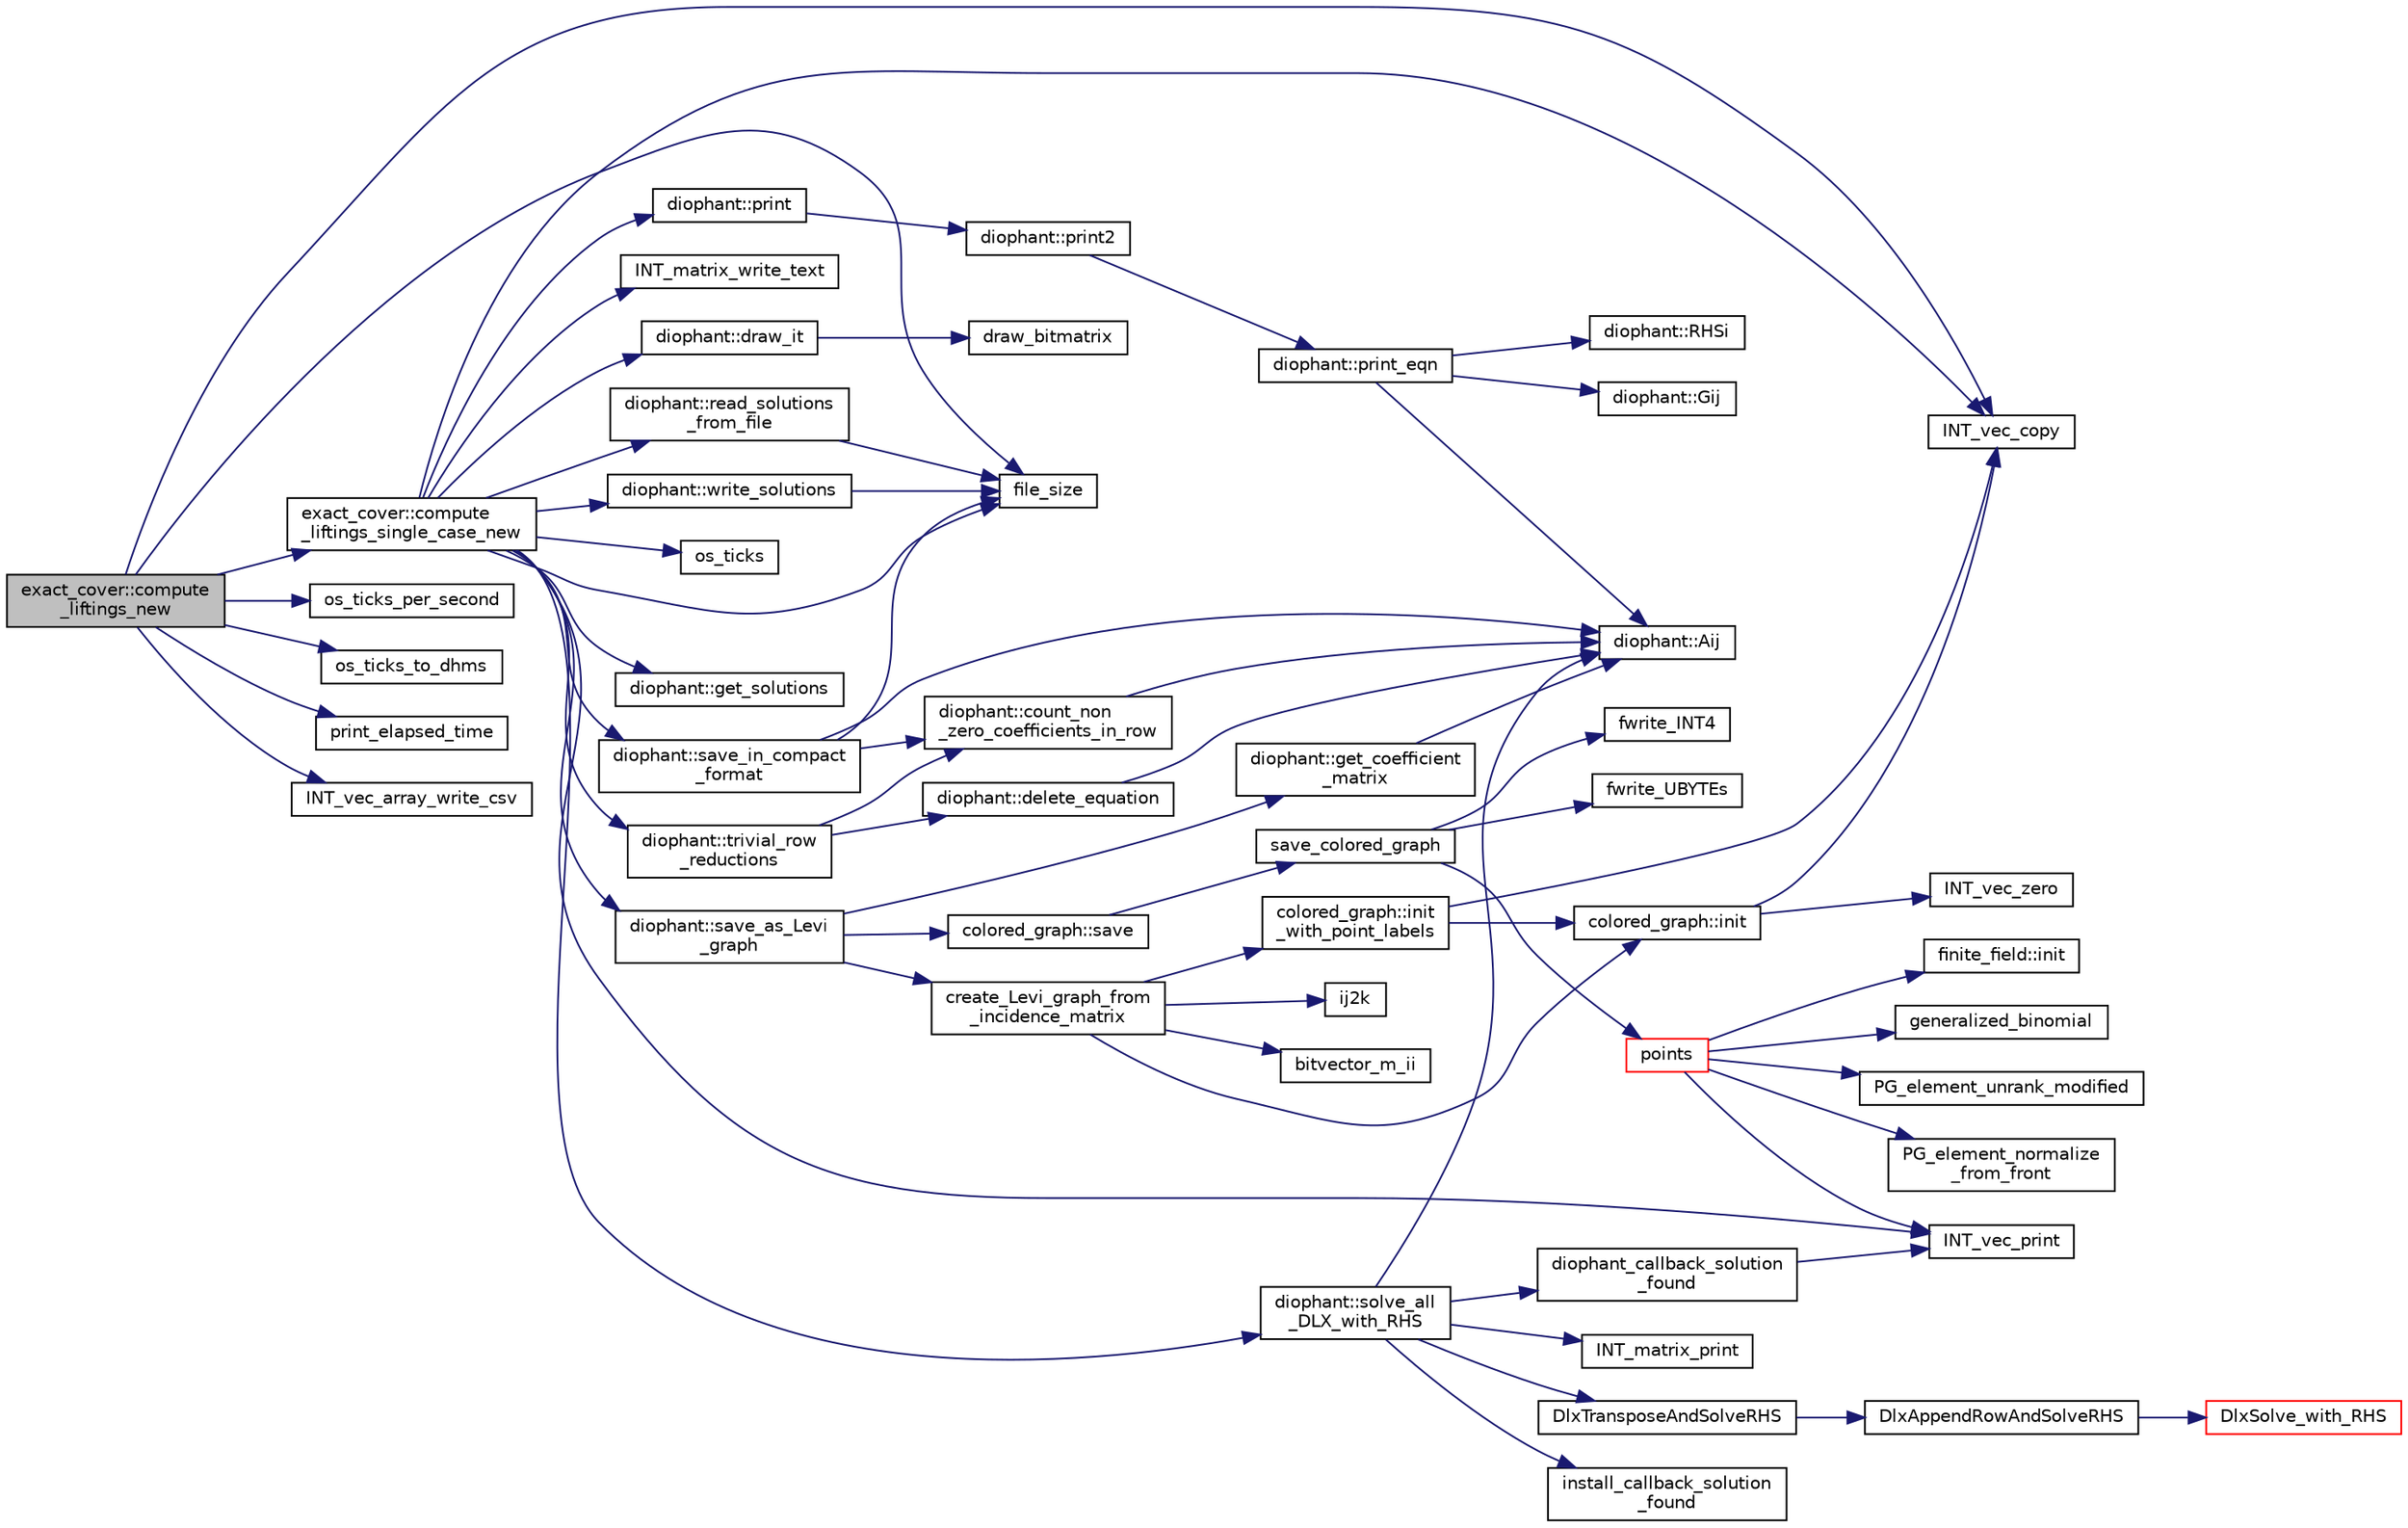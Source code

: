 digraph "exact_cover::compute_liftings_new"
{
  edge [fontname="Helvetica",fontsize="10",labelfontname="Helvetica",labelfontsize="10"];
  node [fontname="Helvetica",fontsize="10",shape=record];
  rankdir="LR";
  Node23 [label="exact_cover::compute\l_liftings_new",height=0.2,width=0.4,color="black", fillcolor="grey75", style="filled", fontcolor="black"];
  Node23 -> Node24 [color="midnightblue",fontsize="10",style="solid",fontname="Helvetica"];
  Node24 [label="exact_cover::compute\l_liftings_single_case_new",height=0.2,width=0.4,color="black", fillcolor="white", style="filled",URL="$df/d94/classexact__cover.html#ab111dd375f84d6f60ec7edeb2b18523e"];
  Node24 -> Node25 [color="midnightblue",fontsize="10",style="solid",fontname="Helvetica"];
  Node25 [label="INT_vec_copy",height=0.2,width=0.4,color="black", fillcolor="white", style="filled",URL="$df/dbf/sajeeb_8_c.html#ac2d875e27e009af6ec04d17254d11075"];
  Node24 -> Node26 [color="midnightblue",fontsize="10",style="solid",fontname="Helvetica"];
  Node26 [label="INT_vec_print",height=0.2,width=0.4,color="black", fillcolor="white", style="filled",URL="$df/dbf/sajeeb_8_c.html#a79a5901af0b47dd0d694109543c027fe"];
  Node24 -> Node27 [color="midnightblue",fontsize="10",style="solid",fontname="Helvetica"];
  Node27 [label="diophant::print",height=0.2,width=0.4,color="black", fillcolor="white", style="filled",URL="$d7/d9c/classdiophant.html#a887f3ce883ac947ac177d50e727bf5e8"];
  Node27 -> Node28 [color="midnightblue",fontsize="10",style="solid",fontname="Helvetica"];
  Node28 [label="diophant::print2",height=0.2,width=0.4,color="black", fillcolor="white", style="filled",URL="$d7/d9c/classdiophant.html#af4b3684270925d0d766a3a0d3089e195"];
  Node28 -> Node29 [color="midnightblue",fontsize="10",style="solid",fontname="Helvetica"];
  Node29 [label="diophant::print_eqn",height=0.2,width=0.4,color="black", fillcolor="white", style="filled",URL="$d7/d9c/classdiophant.html#a94f356a90925f7a0d966f982a7c5a437"];
  Node29 -> Node30 [color="midnightblue",fontsize="10",style="solid",fontname="Helvetica"];
  Node30 [label="diophant::Aij",height=0.2,width=0.4,color="black", fillcolor="white", style="filled",URL="$d7/d9c/classdiophant.html#af86d3bf833485e2f2d7b4a19288fc698"];
  Node29 -> Node31 [color="midnightblue",fontsize="10",style="solid",fontname="Helvetica"];
  Node31 [label="diophant::Gij",height=0.2,width=0.4,color="black", fillcolor="white", style="filled",URL="$d7/d9c/classdiophant.html#a4d6f0cda44ebcbbf242e850ae6f6e611"];
  Node29 -> Node32 [color="midnightblue",fontsize="10",style="solid",fontname="Helvetica"];
  Node32 [label="diophant::RHSi",height=0.2,width=0.4,color="black", fillcolor="white", style="filled",URL="$d7/d9c/classdiophant.html#aa56efaa8e28e17c83f96ed409964b3e1"];
  Node24 -> Node33 [color="midnightblue",fontsize="10",style="solid",fontname="Helvetica"];
  Node33 [label="diophant::trivial_row\l_reductions",height=0.2,width=0.4,color="black", fillcolor="white", style="filled",URL="$d7/d9c/classdiophant.html#a8d22fc916f3a0dc96604759f1685c1a3"];
  Node33 -> Node34 [color="midnightblue",fontsize="10",style="solid",fontname="Helvetica"];
  Node34 [label="diophant::count_non\l_zero_coefficients_in_row",height=0.2,width=0.4,color="black", fillcolor="white", style="filled",URL="$d7/d9c/classdiophant.html#a32575931589f47546ba7b7ef9fb99e68"];
  Node34 -> Node30 [color="midnightblue",fontsize="10",style="solid",fontname="Helvetica"];
  Node33 -> Node35 [color="midnightblue",fontsize="10",style="solid",fontname="Helvetica"];
  Node35 [label="diophant::delete_equation",height=0.2,width=0.4,color="black", fillcolor="white", style="filled",URL="$d7/d9c/classdiophant.html#a358275d27c4c84ec1314c0b2fa027f7e"];
  Node35 -> Node30 [color="midnightblue",fontsize="10",style="solid",fontname="Helvetica"];
  Node24 -> Node36 [color="midnightblue",fontsize="10",style="solid",fontname="Helvetica"];
  Node36 [label="diophant::draw_it",height=0.2,width=0.4,color="black", fillcolor="white", style="filled",URL="$d7/d9c/classdiophant.html#a2d767259ba2547eb19000e02a0035f08"];
  Node36 -> Node37 [color="midnightblue",fontsize="10",style="solid",fontname="Helvetica"];
  Node37 [label="draw_bitmatrix",height=0.2,width=0.4,color="black", fillcolor="white", style="filled",URL="$d9/d29/draw_8_c.html#a725151f4184826d0b71256f5c38e70f0"];
  Node24 -> Node38 [color="midnightblue",fontsize="10",style="solid",fontname="Helvetica"];
  Node38 [label="diophant::save_as_Levi\l_graph",height=0.2,width=0.4,color="black", fillcolor="white", style="filled",URL="$d7/d9c/classdiophant.html#ae4eb639f6ce4451428a473c5e2be429d"];
  Node38 -> Node39 [color="midnightblue",fontsize="10",style="solid",fontname="Helvetica"];
  Node39 [label="diophant::get_coefficient\l_matrix",height=0.2,width=0.4,color="black", fillcolor="white", style="filled",URL="$d7/d9c/classdiophant.html#a63b458bec7327942d408e2b3135aa4e7"];
  Node39 -> Node30 [color="midnightblue",fontsize="10",style="solid",fontname="Helvetica"];
  Node38 -> Node40 [color="midnightblue",fontsize="10",style="solid",fontname="Helvetica"];
  Node40 [label="create_Levi_graph_from\l_incidence_matrix",height=0.2,width=0.4,color="black", fillcolor="white", style="filled",URL="$da/da9/galois__global_8_c.html#a985e3f3df23d58f6aa691ba3e5e6f249"];
  Node40 -> Node41 [color="midnightblue",fontsize="10",style="solid",fontname="Helvetica"];
  Node41 [label="ij2k",height=0.2,width=0.4,color="black", fillcolor="white", style="filled",URL="$df/dbf/sajeeb_8_c.html#a68a0fe85ad4b80a9220cb33f9c4c0042"];
  Node40 -> Node42 [color="midnightblue",fontsize="10",style="solid",fontname="Helvetica"];
  Node42 [label="bitvector_m_ii",height=0.2,width=0.4,color="black", fillcolor="white", style="filled",URL="$df/dbf/sajeeb_8_c.html#a31da55e2b26316d582cd322dc670b67b"];
  Node40 -> Node43 [color="midnightblue",fontsize="10",style="solid",fontname="Helvetica"];
  Node43 [label="colored_graph::init\l_with_point_labels",height=0.2,width=0.4,color="black", fillcolor="white", style="filled",URL="$dc/de2/classcolored__graph.html#a988d41f23300407c71570cb7ea06e593"];
  Node43 -> Node44 [color="midnightblue",fontsize="10",style="solid",fontname="Helvetica"];
  Node44 [label="colored_graph::init",height=0.2,width=0.4,color="black", fillcolor="white", style="filled",URL="$dc/de2/classcolored__graph.html#a4b917cdc9c6203a5a750c321e791bc7d"];
  Node44 -> Node25 [color="midnightblue",fontsize="10",style="solid",fontname="Helvetica"];
  Node44 -> Node45 [color="midnightblue",fontsize="10",style="solid",fontname="Helvetica"];
  Node45 [label="INT_vec_zero",height=0.2,width=0.4,color="black", fillcolor="white", style="filled",URL="$df/dbf/sajeeb_8_c.html#aa8c9c7977203577026080f546fe4980f"];
  Node43 -> Node25 [color="midnightblue",fontsize="10",style="solid",fontname="Helvetica"];
  Node40 -> Node44 [color="midnightblue",fontsize="10",style="solid",fontname="Helvetica"];
  Node38 -> Node46 [color="midnightblue",fontsize="10",style="solid",fontname="Helvetica"];
  Node46 [label="colored_graph::save",height=0.2,width=0.4,color="black", fillcolor="white", style="filled",URL="$dc/de2/classcolored__graph.html#a562912fb7464addacd865057a1a48f75"];
  Node46 -> Node47 [color="midnightblue",fontsize="10",style="solid",fontname="Helvetica"];
  Node47 [label="save_colored_graph",height=0.2,width=0.4,color="black", fillcolor="white", style="filled",URL="$da/da9/galois__global_8_c.html#a1f2e1a9df5b1f9af96c9c1e08fbc98c7"];
  Node47 -> Node48 [color="midnightblue",fontsize="10",style="solid",fontname="Helvetica"];
  Node48 [label="fwrite_INT4",height=0.2,width=0.4,color="black", fillcolor="white", style="filled",URL="$df/dbf/sajeeb_8_c.html#a2e1091b3187c01029a1a1453ce9e8639"];
  Node47 -> Node49 [color="midnightblue",fontsize="10",style="solid",fontname="Helvetica"];
  Node49 [label="points",height=0.2,width=0.4,color="red", fillcolor="white", style="filled",URL="$d7/d83/points_8_c.html#a8a498513b4415e1a4628a70fb6b26817"];
  Node49 -> Node50 [color="midnightblue",fontsize="10",style="solid",fontname="Helvetica"];
  Node50 [label="finite_field::init",height=0.2,width=0.4,color="black", fillcolor="white", style="filled",URL="$df/d5a/classfinite__field.html#a13e75e8165b27464935b50368ee8313c"];
  Node49 -> Node51 [color="midnightblue",fontsize="10",style="solid",fontname="Helvetica"];
  Node51 [label="generalized_binomial",height=0.2,width=0.4,color="black", fillcolor="white", style="filled",URL="$d2/d7c/combinatorics_8_c.html#a24762dc22e45175d18ec1ec1d2556ae8"];
  Node49 -> Node52 [color="midnightblue",fontsize="10",style="solid",fontname="Helvetica"];
  Node52 [label="PG_element_unrank_modified",height=0.2,width=0.4,color="black", fillcolor="white", style="filled",URL="$d4/d67/geometry_8h.html#a83ae9b605d496f6a90345303f6efae64"];
  Node49 -> Node26 [color="midnightblue",fontsize="10",style="solid",fontname="Helvetica"];
  Node49 -> Node53 [color="midnightblue",fontsize="10",style="solid",fontname="Helvetica"];
  Node53 [label="PG_element_normalize\l_from_front",height=0.2,width=0.4,color="black", fillcolor="white", style="filled",URL="$d4/d67/geometry_8h.html#af675caf5f9975573455c8d93cb56bf95"];
  Node47 -> Node56 [color="midnightblue",fontsize="10",style="solid",fontname="Helvetica"];
  Node56 [label="fwrite_UBYTEs",height=0.2,width=0.4,color="black", fillcolor="white", style="filled",URL="$df/dbf/sajeeb_8_c.html#a3097dee262bebe614d11c8fc47e414d3"];
  Node24 -> Node57 [color="midnightblue",fontsize="10",style="solid",fontname="Helvetica"];
  Node57 [label="diophant::save_in_compact\l_format",height=0.2,width=0.4,color="black", fillcolor="white", style="filled",URL="$d7/d9c/classdiophant.html#a7119e1f2b15ffe94385227cf731b7e8e"];
  Node57 -> Node30 [color="midnightblue",fontsize="10",style="solid",fontname="Helvetica"];
  Node57 -> Node34 [color="midnightblue",fontsize="10",style="solid",fontname="Helvetica"];
  Node57 -> Node58 [color="midnightblue",fontsize="10",style="solid",fontname="Helvetica"];
  Node58 [label="file_size",height=0.2,width=0.4,color="black", fillcolor="white", style="filled",URL="$df/dbf/sajeeb_8_c.html#a5c37cf5785204b6e9adf647dc14d0e50"];
  Node24 -> Node59 [color="midnightblue",fontsize="10",style="solid",fontname="Helvetica"];
  Node59 [label="os_ticks",height=0.2,width=0.4,color="black", fillcolor="white", style="filled",URL="$d5/db4/io__and__os_8h.html#a3da6d2b09e35d569adb7101dffcb5224"];
  Node24 -> Node60 [color="midnightblue",fontsize="10",style="solid",fontname="Helvetica"];
  Node60 [label="diophant::solve_all\l_DLX_with_RHS",height=0.2,width=0.4,color="black", fillcolor="white", style="filled",URL="$d7/d9c/classdiophant.html#a6423b067628b3caa1a6d2063ee803fac"];
  Node60 -> Node61 [color="midnightblue",fontsize="10",style="solid",fontname="Helvetica"];
  Node61 [label="install_callback_solution\l_found",height=0.2,width=0.4,color="black", fillcolor="white", style="filled",URL="$d9/d5e/lib_2foundations_2solvers_2dlx_8_c.html#a69c3d94a3b3f3520355fc78794c82783"];
  Node60 -> Node62 [color="midnightblue",fontsize="10",style="solid",fontname="Helvetica"];
  Node62 [label="diophant_callback_solution\l_found",height=0.2,width=0.4,color="black", fillcolor="white", style="filled",URL="$dc/dfe/diophant_8_c.html#a9868811a3121c55ac9dc2a116aa15d0c"];
  Node62 -> Node26 [color="midnightblue",fontsize="10",style="solid",fontname="Helvetica"];
  Node60 -> Node30 [color="midnightblue",fontsize="10",style="solid",fontname="Helvetica"];
  Node60 -> Node63 [color="midnightblue",fontsize="10",style="solid",fontname="Helvetica"];
  Node63 [label="INT_matrix_print",height=0.2,width=0.4,color="black", fillcolor="white", style="filled",URL="$d5/db4/io__and__os_8h.html#afd4180a24bef3a2b584668a4eaf607ff"];
  Node60 -> Node64 [color="midnightblue",fontsize="10",style="solid",fontname="Helvetica"];
  Node64 [label="DlxTransposeAndSolveRHS",height=0.2,width=0.4,color="black", fillcolor="white", style="filled",URL="$d9/d5e/lib_2foundations_2solvers_2dlx_8_c.html#ae4b7ea72e7db2005606be60f7fd70b94"];
  Node64 -> Node65 [color="midnightblue",fontsize="10",style="solid",fontname="Helvetica"];
  Node65 [label="DlxAppendRowAndSolveRHS",height=0.2,width=0.4,color="black", fillcolor="white", style="filled",URL="$d9/d5e/lib_2foundations_2solvers_2dlx_8_c.html#a799f4f346746fa1a5cc1367db9495f20"];
  Node65 -> Node66 [color="midnightblue",fontsize="10",style="solid",fontname="Helvetica"];
  Node66 [label="DlxSolve_with_RHS",height=0.2,width=0.4,color="red", fillcolor="white", style="filled",URL="$d9/d5e/lib_2foundations_2solvers_2dlx_8_c.html#aec13478e5d66be625ce3d4683e338d18"];
  Node24 -> Node58 [color="midnightblue",fontsize="10",style="solid",fontname="Helvetica"];
  Node24 -> Node81 [color="midnightblue",fontsize="10",style="solid",fontname="Helvetica"];
  Node81 [label="diophant::read_solutions\l_from_file",height=0.2,width=0.4,color="black", fillcolor="white", style="filled",URL="$d7/d9c/classdiophant.html#a4077aed588c27beff6c309f096c6fef5"];
  Node81 -> Node58 [color="midnightblue",fontsize="10",style="solid",fontname="Helvetica"];
  Node24 -> Node82 [color="midnightblue",fontsize="10",style="solid",fontname="Helvetica"];
  Node82 [label="diophant::write_solutions",height=0.2,width=0.4,color="black", fillcolor="white", style="filled",URL="$d7/d9c/classdiophant.html#a5c17c2a311dd2e6b5d827810c68dc74e"];
  Node82 -> Node58 [color="midnightblue",fontsize="10",style="solid",fontname="Helvetica"];
  Node24 -> Node83 [color="midnightblue",fontsize="10",style="solid",fontname="Helvetica"];
  Node83 [label="diophant::get_solutions",height=0.2,width=0.4,color="black", fillcolor="white", style="filled",URL="$d7/d9c/classdiophant.html#a3a77d2ec2f596cbca5677dda567ca34b"];
  Node24 -> Node84 [color="midnightblue",fontsize="10",style="solid",fontname="Helvetica"];
  Node84 [label="INT_matrix_write_text",height=0.2,width=0.4,color="black", fillcolor="white", style="filled",URL="$d5/db4/io__and__os_8h.html#a3875416451748de5d1f4bf92f2716e53"];
  Node23 -> Node85 [color="midnightblue",fontsize="10",style="solid",fontname="Helvetica"];
  Node85 [label="os_ticks_per_second",height=0.2,width=0.4,color="black", fillcolor="white", style="filled",URL="$d5/db4/io__and__os_8h.html#a1b35e7a094dfde9db39ae352c9c17042"];
  Node23 -> Node86 [color="midnightblue",fontsize="10",style="solid",fontname="Helvetica"];
  Node86 [label="os_ticks_to_dhms",height=0.2,width=0.4,color="black", fillcolor="white", style="filled",URL="$d5/db4/io__and__os_8h.html#a0d715587fd9b8ab4e2bc822a2be313ba"];
  Node23 -> Node87 [color="midnightblue",fontsize="10",style="solid",fontname="Helvetica"];
  Node87 [label="print_elapsed_time",height=0.2,width=0.4,color="black", fillcolor="white", style="filled",URL="$d5/db4/io__and__os_8h.html#a92d16200f8fa968b259ca347e3549244"];
  Node23 -> Node25 [color="midnightblue",fontsize="10",style="solid",fontname="Helvetica"];
  Node23 -> Node58 [color="midnightblue",fontsize="10",style="solid",fontname="Helvetica"];
  Node23 -> Node88 [color="midnightblue",fontsize="10",style="solid",fontname="Helvetica"];
  Node88 [label="INT_vec_array_write_csv",height=0.2,width=0.4,color="black", fillcolor="white", style="filled",URL="$d5/db4/io__and__os_8h.html#a803b2b8fcb0a06e4b983a40a7d0c2232"];
}
